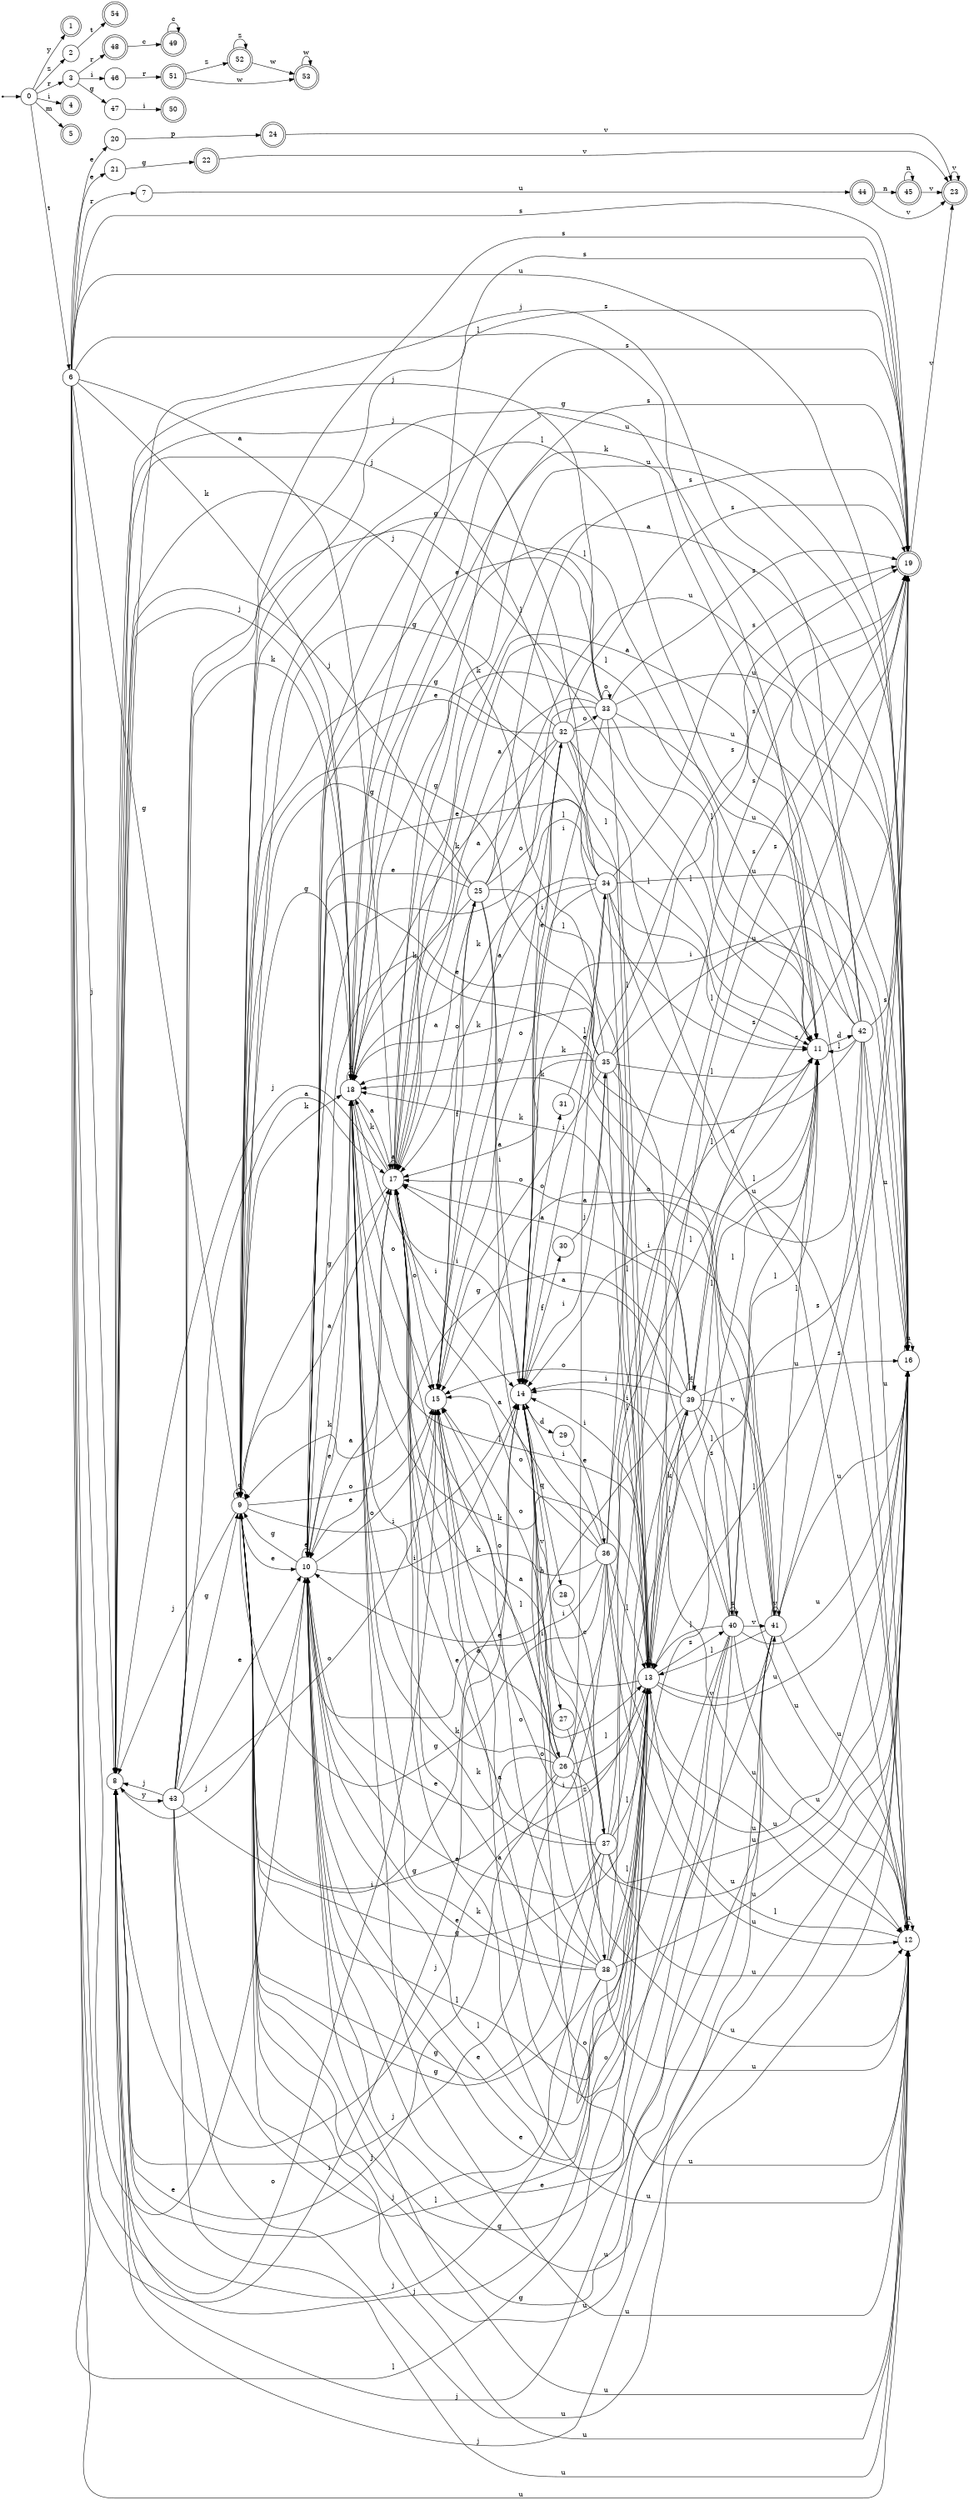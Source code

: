digraph finite_state_machine {
rankdir=LR;
size="20,20";
node [shape = point]; "dummy0"
node [shape = circle]; "0";
"dummy0" -> "0";
node [shape = doublecircle]; "1";node [shape = circle]; "2";
node [shape = circle]; "3";
node [shape = doublecircle]; "4";node [shape = doublecircle]; "5";node [shape = circle]; "6";
node [shape = circle]; "7";
node [shape = circle]; "8";
node [shape = circle]; "9";
node [shape = circle]; "10";
node [shape = circle]; "11";
node [shape = circle]; "12";
node [shape = circle]; "13";
node [shape = circle]; "14";
node [shape = circle]; "15";
node [shape = circle]; "16";
node [shape = circle]; "17";
node [shape = circle]; "18";
node [shape = doublecircle]; "19";node [shape = circle]; "20";
node [shape = circle]; "21";
node [shape = doublecircle]; "22";node [shape = doublecircle]; "23";node [shape = doublecircle]; "24";node [shape = circle]; "25";
node [shape = circle]; "26";
node [shape = circle]; "27";
node [shape = circle]; "28";
node [shape = circle]; "29";
node [shape = circle]; "30";
node [shape = circle]; "31";
node [shape = circle]; "32";
node [shape = circle]; "33";
node [shape = circle]; "34";
node [shape = circle]; "35";
node [shape = circle]; "36";
node [shape = circle]; "37";
node [shape = circle]; "38";
node [shape = circle]; "39";
node [shape = circle]; "40";
node [shape = circle]; "41";
node [shape = circle]; "42";
node [shape = circle]; "43";
node [shape = doublecircle]; "44";node [shape = doublecircle]; "45";node [shape = circle]; "46";
node [shape = circle]; "47";
node [shape = doublecircle]; "48";node [shape = doublecircle]; "49";node [shape = doublecircle]; "50";node [shape = doublecircle]; "51";node [shape = doublecircle]; "52";node [shape = doublecircle]; "53";node [shape = doublecircle]; "54";"0" -> "1" [label = "y"];
 "0" -> "2" [label = "z"];
 "0" -> "3" [label = "r"];
 "0" -> "4" [label = "i"];
 "0" -> "5" [label = "m"];
 "0" -> "6" [label = "t"];
 "6" -> "7" [label = "r"];
 "6" -> "8" [label = "j"];
 "6" -> "9" [label = "g"];
 "6" -> "10" [label = "e"];
 "6" -> "20" [label = "e"];
 "6" -> "21" [label = "e"];
 "6" -> "11" [label = "l"];
 "6" -> "13" [label = "l"];
 "6" -> "16" [label = "u"];
 "6" -> "12" [label = "u"];
 "6" -> "14" [label = "i"];
 "6" -> "15" [label = "o"];
 "6" -> "17" [label = "a"];
 "6" -> "18" [label = "k"];
 "6" -> "19" [label = "s"];
 "21" -> "22" [label = "g"];
 "22" -> "23" [label = "v"];
 "23" -> "23" [label = "v"];
 "20" -> "24" [label = "p"];
 "24" -> "23" [label = "v"];
 "19" -> "23" [label = "v"];
 "18" -> "18" [label = "k"];
 "18" -> "8" [label = "j"];
 "18" -> "9" [label = "g"];
 "18" -> "10" [label = "e"];
 "18" -> "11" [label = "l"];
 "18" -> "13" [label = "l"];
 "18" -> "16" [label = "u"];
 "18" -> "12" [label = "u"];
 "18" -> "14" [label = "i"];
 "18" -> "15" [label = "o"];
 "18" -> "17" [label = "a"];
 "18" -> "19" [label = "s"];
 "17" -> "17" [label = "a"];
 "17" -> "16" [label = "u"];
 "17" -> "12" [label = "u"];
 "17" -> "8" [label = "j"];
 "17" -> "9" [label = "g"];
 "17" -> "10" [label = "e"];
 "17" -> "11" [label = "l"];
 "17" -> "13" [label = "l"];
 "17" -> "14" [label = "i"];
 "17" -> "15" [label = "o"];
 "17" -> "18" [label = "k"];
 "17" -> "19" [label = "s"];
 "16" -> "16" [label = "u"];
 "16" -> "17" [label = "a"];
 "15" -> "25" [label = "f"];
 "25" -> "15" [label = "o"];
 "25" -> "8" [label = "j"];
 "25" -> "9" [label = "g"];
 "25" -> "10" [label = "e"];
 "25" -> "11" [label = "l"];
 "25" -> "13" [label = "l"];
 "25" -> "16" [label = "u"];
 "25" -> "12" [label = "u"];
 "25" -> "14" [label = "i"];
 "25" -> "17" [label = "a"];
 "25" -> "18" [label = "k"];
 "25" -> "19" [label = "s"];
 "14" -> "26" [label = "h"];
 "14" -> "27" [label = "v"];
 "14" -> "28" [label = "q"];
 "14" -> "29" [label = "d"];
 "14" -> "30" [label = "f"];
 "14" -> "31" [label = "o"];
 "14" -> "32" [label = "e"];
 "32" -> "33" [label = "o"];
 "32" -> "15" [label = "o"];
 "32" -> "14" [label = "i"];
 "32" -> "8" [label = "j"];
 "32" -> "9" [label = "g"];
 "32" -> "10" [label = "e"];
 "32" -> "11" [label = "l"];
 "32" -> "13" [label = "l"];
 "32" -> "16" [label = "u"];
 "32" -> "12" [label = "u"];
 "32" -> "17" [label = "a"];
 "32" -> "18" [label = "k"];
 "32" -> "19" [label = "s"];
 "33" -> "33" [label = "o"];
 "33" -> "15" [label = "o"];
 "33" -> "14" [label = "i"];
 "33" -> "8" [label = "j"];
 "33" -> "9" [label = "g"];
 "33" -> "10" [label = "e"];
 "33" -> "11" [label = "l"];
 "33" -> "13" [label = "l"];
 "33" -> "16" [label = "u"];
 "33" -> "12" [label = "u"];
 "33" -> "17" [label = "a"];
 "33" -> "18" [label = "k"];
 "33" -> "19" [label = "s"];
 "31" -> "34" [label = "l"];
 "34" -> "14" [label = "i"];
 "34" -> "8" [label = "j"];
 "34" -> "9" [label = "g"];
 "34" -> "10" [label = "e"];
 "34" -> "11" [label = "l"];
 "34" -> "13" [label = "l"];
 "34" -> "16" [label = "u"];
 "34" -> "12" [label = "u"];
 "34" -> "15" [label = "o"];
 "34" -> "17" [label = "a"];
 "34" -> "18" [label = "k"];
 "34" -> "19" [label = "s"];
 "30" -> "35" [label = "j"];
 "35" -> "14" [label = "i"];
 "35" -> "8" [label = "j"];
 "35" -> "9" [label = "g"];
 "35" -> "10" [label = "e"];
 "35" -> "11" [label = "l"];
 "35" -> "13" [label = "l"];
 "35" -> "16" [label = "u"];
 "35" -> "12" [label = "u"];
 "35" -> "15" [label = "o"];
 "35" -> "17" [label = "a"];
 "35" -> "18" [label = "k"];
 "35" -> "19" [label = "s"];
 "29" -> "36" [label = "e"];
 "36" -> "14" [label = "i"];
 "36" -> "8" [label = "j"];
 "36" -> "9" [label = "g"];
 "36" -> "10" [label = "e"];
 "36" -> "11" [label = "l"];
 "36" -> "13" [label = "l"];
 "36" -> "16" [label = "u"];
 "36" -> "12" [label = "u"];
 "36" -> "15" [label = "o"];
 "36" -> "17" [label = "a"];
 "36" -> "18" [label = "k"];
 "36" -> "19" [label = "s"];
 "28" -> "37" [label = "c"];
 "37" -> "14" [label = "i"];
 "37" -> "8" [label = "j"];
 "37" -> "9" [label = "g"];
 "37" -> "10" [label = "e"];
 "37" -> "11" [label = "l"];
 "37" -> "13" [label = "l"];
 "37" -> "16" [label = "u"];
 "37" -> "12" [label = "u"];
 "37" -> "15" [label = "o"];
 "37" -> "17" [label = "a"];
 "37" -> "18" [label = "k"];
 "37" -> "19" [label = "s"];
 "27" -> "38" [label = "z"];
 "38" -> "14" [label = "i"];
 "38" -> "8" [label = "j"];
 "38" -> "9" [label = "g"];
 "38" -> "10" [label = "e"];
 "38" -> "11" [label = "l"];
 "38" -> "13" [label = "l"];
 "38" -> "16" [label = "u"];
 "38" -> "12" [label = "u"];
 "38" -> "15" [label = "o"];
 "38" -> "17" [label = "a"];
 "38" -> "18" [label = "k"];
 "38" -> "19" [label = "s"];
 "26" -> "14" [label = "i"];
 "26" -> "8" [label = "j"];
 "26" -> "9" [label = "g"];
 "26" -> "10" [label = "e"];
 "26" -> "11" [label = "l"];
 "26" -> "13" [label = "l"];
 "26" -> "16" [label = "u"];
 "26" -> "12" [label = "u"];
 "26" -> "15" [label = "o"];
 "26" -> "17" [label = "a"];
 "26" -> "18" [label = "k"];
 "26" -> "19" [label = "s"];
 "13" -> "11" [label = "l"];
 "13" -> "13" [label = "l"];
 "13" -> "16" [label = "u"];
 "13" -> "12" [label = "u"];
 "13" -> "18" [label = "k"];
 "13" -> "39" [label = "k"];
 "13" -> "40" [label = "s"];
 "13" -> "19" [label = "s"];
 "13" -> "41" [label = "v"];
 "13" -> "8" [label = "j"];
 "13" -> "9" [label = "g"];
 "13" -> "10" [label = "e"];
 "13" -> "14" [label = "i"];
 "13" -> "15" [label = "o"];
 "13" -> "17" [label = "a"];
 "41" -> "41" [label = "v"];
 "41" -> "16" [label = "u"];
 "41" -> "12" [label = "u"];
 "41" -> "11" [label = "l"];
 "41" -> "13" [label = "l"];
 "41" -> "8" [label = "j"];
 "41" -> "9" [label = "g"];
 "41" -> "10" [label = "e"];
 "41" -> "14" [label = "i"];
 "41" -> "15" [label = "o"];
 "41" -> "17" [label = "a"];
 "41" -> "18" [label = "k"];
 "41" -> "19" [label = "s"];
 "40" -> "40" [label = "s"];
 "40" -> "19" [label = "s"];
 "40" -> "16" [label = "u"];
 "40" -> "12" [label = "u"];
 "40" -> "11" [label = "l"];
 "40" -> "13" [label = "l"];
 "40" -> "41" [label = "v"];
 "40" -> "8" [label = "j"];
 "40" -> "9" [label = "g"];
 "40" -> "10" [label = "e"];
 "40" -> "14" [label = "i"];
 "40" -> "15" [label = "o"];
 "40" -> "17" [label = "a"];
 "40" -> "18" [label = "k"];
 "39" -> "18" [label = "k"];
 "39" -> "39" [label = "k"];
 "39" -> "16" [label = "u"];
 "39" -> "12" [label = "u"];
 "39" -> "11" [label = "l"];
 "39" -> "13" [label = "l"];
 "39" -> "40" [label = "s"];
 "39" -> "19" [label = "s"];
 "39" -> "41" [label = "v"];
 "39" -> "8" [label = "j"];
 "39" -> "9" [label = "g"];
 "39" -> "10" [label = "e"];
 "39" -> "14" [label = "i"];
 "39" -> "15" [label = "o"];
 "39" -> "17" [label = "a"];
 "12" -> "12" [label = "u"];
 "12" -> "13" [label = "l"];
 "11" -> "42" [label = "d"];
 "42" -> "11" [label = "l"];
 "42" -> "13" [label = "l"];
 "42" -> "8" [label = "j"];
 "42" -> "9" [label = "g"];
 "42" -> "10" [label = "e"];
 "42" -> "16" [label = "u"];
 "42" -> "12" [label = "u"];
 "42" -> "14" [label = "i"];
 "42" -> "15" [label = "o"];
 "42" -> "17" [label = "a"];
 "42" -> "18" [label = "k"];
 "42" -> "19" [label = "s"];
 "10" -> "10" [label = "e"];
 "10" -> "9" [label = "g"];
 "10" -> "8" [label = "j"];
 "10" -> "11" [label = "l"];
 "10" -> "13" [label = "l"];
 "10" -> "16" [label = "u"];
 "10" -> "12" [label = "u"];
 "10" -> "14" [label = "i"];
 "10" -> "15" [label = "o"];
 "10" -> "17" [label = "a"];
 "10" -> "18" [label = "k"];
 "10" -> "19" [label = "s"];
 "9" -> "9" [label = "g"];
 "9" -> "10" [label = "e"];
 "9" -> "8" [label = "j"];
 "9" -> "11" [label = "l"];
 "9" -> "13" [label = "l"];
 "9" -> "16" [label = "u"];
 "9" -> "12" [label = "u"];
 "9" -> "14" [label = "i"];
 "9" -> "15" [label = "o"];
 "9" -> "17" [label = "a"];
 "9" -> "18" [label = "k"];
 "9" -> "19" [label = "s"];
 "8" -> "43" [label = "y"];
 "43" -> "8" [label = "j"];
 "43" -> "9" [label = "g"];
 "43" -> "10" [label = "e"];
 "43" -> "11" [label = "l"];
 "43" -> "13" [label = "l"];
 "43" -> "16" [label = "u"];
 "43" -> "12" [label = "u"];
 "43" -> "14" [label = "i"];
 "43" -> "15" [label = "o"];
 "43" -> "17" [label = "a"];
 "43" -> "18" [label = "k"];
 "43" -> "19" [label = "s"];
 "7" -> "44" [label = "u"];
 "44" -> "45" [label = "n"];
 "44" -> "23" [label = "v"];
 "45" -> "45" [label = "n"];
 "45" -> "23" [label = "v"];
 "3" -> "46" [label = "i"];
 "3" -> "47" [label = "g"];
 "3" -> "48" [label = "r"];
 "48" -> "49" [label = "c"];
 "49" -> "49" [label = "c"];
 "47" -> "50" [label = "i"];
 "46" -> "51" [label = "r"];
 "51" -> "52" [label = "z"];
 "51" -> "53" [label = "w"];
 "53" -> "53" [label = "w"];
 "52" -> "52" [label = "z"];
 "52" -> "53" [label = "w"];
 "2" -> "54" [label = "t"];
 }
